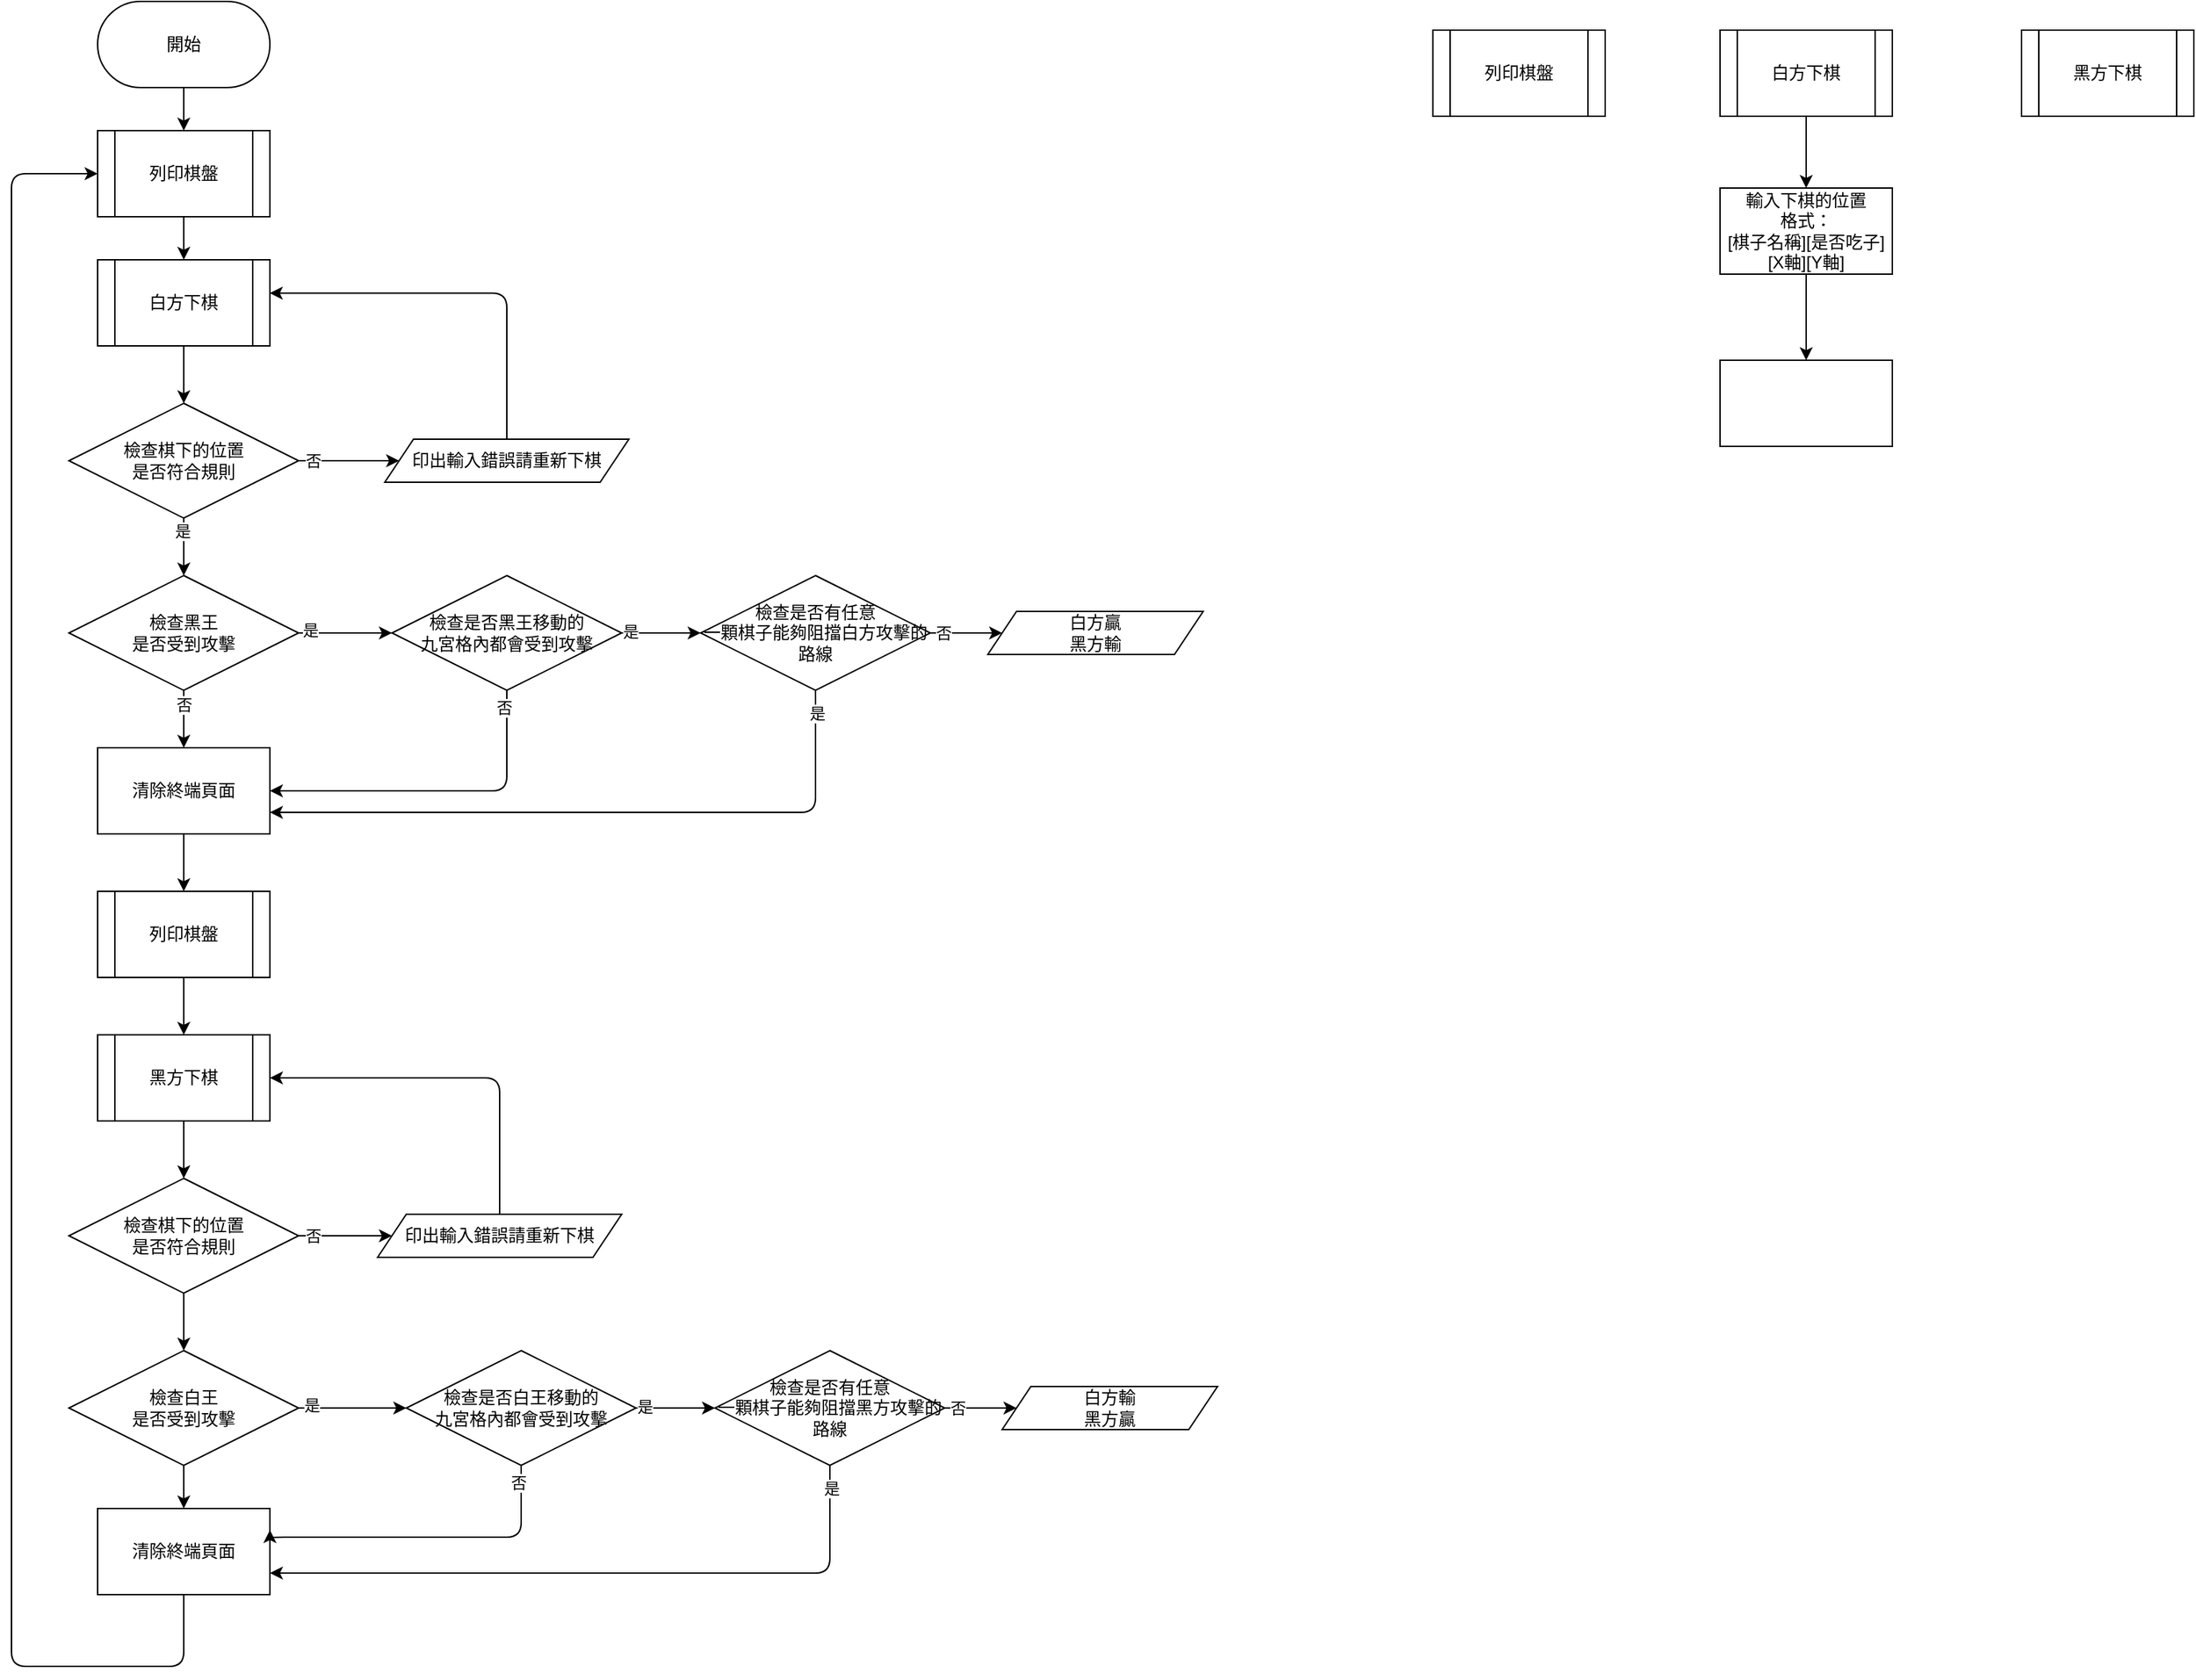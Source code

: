 <mxfile>
    <diagram id="idbbsViPkR7pHPapeVsx" name="Page-1">
        <mxGraphModel dx="1492" dy="838" grid="1" gridSize="10" guides="1" tooltips="1" connect="1" arrows="1" fold="1" page="1" pageScale="1" pageWidth="850" pageHeight="1100" math="0" shadow="0">
            <root>
                <mxCell id="0"/>
                <mxCell id="1" parent="0"/>
                <mxCell id="7" value="" style="edgeStyle=none;html=1;" parent="1" source="3" target="6" edge="1">
                    <mxGeometry relative="1" as="geometry"/>
                </mxCell>
                <mxCell id="3" value="開始" style="rounded=1;whiteSpace=wrap;html=1;arcSize=50;" parent="1" vertex="1">
                    <mxGeometry x="100" y="30" width="120" height="60" as="geometry"/>
                </mxCell>
                <mxCell id="9" value="" style="edgeStyle=none;html=1;" parent="1" source="6" target="8" edge="1">
                    <mxGeometry relative="1" as="geometry"/>
                </mxCell>
                <mxCell id="6" value="列印棋盤" style="shape=process;whiteSpace=wrap;html=1;backgroundOutline=1;" parent="1" vertex="1">
                    <mxGeometry x="100" y="120" width="120" height="60" as="geometry"/>
                </mxCell>
                <mxCell id="21" value="" style="edgeStyle=none;html=1;" parent="1" source="8" target="20" edge="1">
                    <mxGeometry relative="1" as="geometry"/>
                </mxCell>
                <mxCell id="8" value="白方下棋" style="shape=process;whiteSpace=wrap;html=1;backgroundOutline=1;" parent="1" vertex="1">
                    <mxGeometry x="100" y="210" width="120" height="60" as="geometry"/>
                </mxCell>
                <mxCell id="55" value="" style="edgeStyle=orthogonalEdgeStyle;html=1;" parent="1" source="11" target="54" edge="1">
                    <mxGeometry relative="1" as="geometry"/>
                </mxCell>
                <mxCell id="11" value="清除終端頁面" style="rounded=0;whiteSpace=wrap;html=1;" parent="1" vertex="1">
                    <mxGeometry x="100" y="550" width="120" height="60" as="geometry"/>
                </mxCell>
                <mxCell id="27" value="" style="edgeStyle=none;html=1;" parent="1" source="13" target="26" edge="1">
                    <mxGeometry relative="1" as="geometry"/>
                </mxCell>
                <mxCell id="13" value="黑方下棋" style="shape=process;whiteSpace=wrap;html=1;backgroundOutline=1;" parent="1" vertex="1">
                    <mxGeometry x="100" y="750" width="120" height="60" as="geometry"/>
                </mxCell>
                <mxCell id="19" value="" style="edgeStyle=none;html=1;" parent="1" target="11" edge="1">
                    <mxGeometry relative="1" as="geometry">
                        <mxPoint x="160" y="500" as="sourcePoint"/>
                    </mxGeometry>
                </mxCell>
                <mxCell id="25" value="否" style="edgeLabel;html=1;align=center;verticalAlign=middle;resizable=0;points=[];" parent="19" vertex="1" connectable="0">
                    <mxGeometry x="-0.291" relative="1" as="geometry">
                        <mxPoint y="2" as="offset"/>
                    </mxGeometry>
                </mxCell>
                <mxCell id="23" value="" style="edgeStyle=none;html=1;" parent="1" source="20" target="22" edge="1">
                    <mxGeometry relative="1" as="geometry"/>
                </mxCell>
                <mxCell id="24" value="是" style="edgeLabel;html=1;align=center;verticalAlign=middle;resizable=0;points=[];" parent="23" vertex="1" connectable="0">
                    <mxGeometry x="-0.557" y="-1" relative="1" as="geometry">
                        <mxPoint as="offset"/>
                    </mxGeometry>
                </mxCell>
                <mxCell id="36" value="" style="edgeStyle=none;rounded=1;html=1;shadow=0;strokeColor=default;" parent="1" source="20" target="35" edge="1">
                    <mxGeometry relative="1" as="geometry"/>
                </mxCell>
                <mxCell id="38" value="否" style="edgeLabel;html=1;align=center;verticalAlign=middle;resizable=0;points=[];" parent="36" vertex="1" connectable="0">
                    <mxGeometry x="-0.798" y="1" relative="1" as="geometry">
                        <mxPoint x="3" y="1" as="offset"/>
                    </mxGeometry>
                </mxCell>
                <mxCell id="20" value="檢查棋下的位置&lt;br&gt;是否符合規則" style="rhombus;whiteSpace=wrap;html=1;" parent="1" vertex="1">
                    <mxGeometry x="80" y="310" width="160" height="80" as="geometry"/>
                </mxCell>
                <mxCell id="60" value="" style="edgeStyle=orthogonalEdgeStyle;html=1;" parent="1" source="22" target="59" edge="1">
                    <mxGeometry relative="1" as="geometry"/>
                </mxCell>
                <mxCell id="66" value="是" style="edgeLabel;html=1;align=center;verticalAlign=middle;resizable=0;points=[];" parent="60" vertex="1" connectable="0">
                    <mxGeometry x="-0.764" y="2" relative="1" as="geometry">
                        <mxPoint as="offset"/>
                    </mxGeometry>
                </mxCell>
                <mxCell id="22" value="檢查黑王&lt;br&gt;是否受到攻擊" style="rhombus;whiteSpace=wrap;html=1;" parent="1" vertex="1">
                    <mxGeometry x="80" y="430" width="160" height="80" as="geometry"/>
                </mxCell>
                <mxCell id="29" value="" style="edgeStyle=none;html=1;" parent="1" source="26" target="28" edge="1">
                    <mxGeometry relative="1" as="geometry"/>
                </mxCell>
                <mxCell id="26" value="檢查棋下的位置&lt;br&gt;是否符合規則" style="rhombus;whiteSpace=wrap;html=1;" parent="1" vertex="1">
                    <mxGeometry x="80" y="850" width="160" height="80" as="geometry"/>
                </mxCell>
                <mxCell id="31" value="" style="edgeStyle=none;html=1;" parent="1" source="28" target="30" edge="1">
                    <mxGeometry relative="1" as="geometry"/>
                </mxCell>
                <mxCell id="28" value="檢查白王&lt;br&gt;是否受到攻擊" style="rhombus;whiteSpace=wrap;html=1;" parent="1" vertex="1">
                    <mxGeometry x="80" y="970" width="160" height="80" as="geometry"/>
                </mxCell>
                <mxCell id="48" style="edgeStyle=orthogonalEdgeStyle;html=1;exitX=0.5;exitY=1;exitDx=0;exitDy=0;entryX=0;entryY=0.5;entryDx=0;entryDy=0;" parent="1" source="30" target="6" edge="1">
                    <mxGeometry relative="1" as="geometry">
                        <Array as="points">
                            <mxPoint x="160" y="1190"/>
                            <mxPoint x="40" y="1190"/>
                            <mxPoint x="40" y="150"/>
                        </Array>
                    </mxGeometry>
                </mxCell>
                <mxCell id="30" value="清除終端頁面" style="whiteSpace=wrap;html=1;" parent="1" vertex="1">
                    <mxGeometry x="100" y="1080" width="120" height="60" as="geometry"/>
                </mxCell>
                <mxCell id="37" style="edgeStyle=orthogonalEdgeStyle;rounded=1;html=1;exitX=0.5;exitY=0;exitDx=0;exitDy=0;shadow=0;strokeColor=default;entryX=0.999;entryY=0.387;entryDx=0;entryDy=0;entryPerimeter=0;" parent="1" source="35" target="8" edge="1">
                    <mxGeometry relative="1" as="geometry">
                        <mxPoint x="230.0" y="240" as="targetPoint"/>
                    </mxGeometry>
                </mxCell>
                <mxCell id="35" value="印出輸入錯誤請重新下棋" style="shape=parallelogram;perimeter=parallelogramPerimeter;whiteSpace=wrap;html=1;fixedSize=1;" parent="1" vertex="1">
                    <mxGeometry x="300" y="335" width="170" height="30" as="geometry"/>
                </mxCell>
                <mxCell id="56" value="" style="edgeStyle=orthogonalEdgeStyle;html=1;" parent="1" source="54" target="13" edge="1">
                    <mxGeometry relative="1" as="geometry"/>
                </mxCell>
                <mxCell id="54" value="列印棋盤" style="shape=process;whiteSpace=wrap;html=1;backgroundOutline=1;" parent="1" vertex="1">
                    <mxGeometry x="100" y="650" width="120" height="60" as="geometry"/>
                </mxCell>
                <mxCell id="61" style="edgeStyle=orthogonalEdgeStyle;html=1;exitX=0.5;exitY=1;exitDx=0;exitDy=0;entryX=1;entryY=0.5;entryDx=0;entryDy=0;" parent="1" source="59" target="11" edge="1">
                    <mxGeometry relative="1" as="geometry">
                        <Array as="points">
                            <mxPoint x="385" y="580"/>
                        </Array>
                    </mxGeometry>
                </mxCell>
                <mxCell id="62" value="否" style="edgeLabel;html=1;align=center;verticalAlign=middle;resizable=0;points=[];" parent="61" vertex="1" connectable="0">
                    <mxGeometry x="-0.9" y="-2" relative="1" as="geometry">
                        <mxPoint as="offset"/>
                    </mxGeometry>
                </mxCell>
                <mxCell id="64" value="" style="edgeStyle=orthogonalEdgeStyle;html=1;" parent="1" source="59" target="63" edge="1">
                    <mxGeometry relative="1" as="geometry"/>
                </mxCell>
                <mxCell id="65" value="是" style="edgeLabel;html=1;align=center;verticalAlign=middle;resizable=0;points=[];" parent="64" vertex="1" connectable="0">
                    <mxGeometry x="-0.782" y="1" relative="1" as="geometry">
                        <mxPoint as="offset"/>
                    </mxGeometry>
                </mxCell>
                <mxCell id="59" value="檢查是否黑王移動的&lt;br&gt;九宮格內都會受到攻擊" style="rhombus;whiteSpace=wrap;html=1;" parent="1" vertex="1">
                    <mxGeometry x="305" y="430" width="160" height="80" as="geometry"/>
                </mxCell>
                <mxCell id="67" style="edgeStyle=orthogonalEdgeStyle;html=1;exitX=0.5;exitY=1;exitDx=0;exitDy=0;entryX=1;entryY=0.75;entryDx=0;entryDy=0;" parent="1" source="63" target="11" edge="1">
                    <mxGeometry relative="1" as="geometry"/>
                </mxCell>
                <mxCell id="68" value="是" style="edgeLabel;html=1;align=center;verticalAlign=middle;resizable=0;points=[];" parent="67" vertex="1" connectable="0">
                    <mxGeometry x="-0.934" y="1" relative="1" as="geometry">
                        <mxPoint as="offset"/>
                    </mxGeometry>
                </mxCell>
                <mxCell id="70" value="" style="edgeStyle=orthogonalEdgeStyle;html=1;" parent="1" source="63" target="69" edge="1">
                    <mxGeometry relative="1" as="geometry"/>
                </mxCell>
                <mxCell id="71" value="否" style="edgeLabel;html=1;align=center;verticalAlign=middle;resizable=0;points=[];" parent="70" vertex="1" connectable="0">
                    <mxGeometry x="-0.649" y="-1" relative="1" as="geometry">
                        <mxPoint y="-1" as="offset"/>
                    </mxGeometry>
                </mxCell>
                <mxCell id="63" value="檢查是否有任意&lt;br&gt;一顆棋子能夠阻擋白方攻擊的路線" style="rhombus;whiteSpace=wrap;html=1;" parent="1" vertex="1">
                    <mxGeometry x="520" y="430" width="160" height="80" as="geometry"/>
                </mxCell>
                <mxCell id="69" value="白方贏&lt;br&gt;黑方輸" style="shape=parallelogram;perimeter=parallelogramPerimeter;whiteSpace=wrap;html=1;fixedSize=1;" parent="1" vertex="1">
                    <mxGeometry x="720" y="455" width="150" height="30" as="geometry"/>
                </mxCell>
                <mxCell id="72" value="" style="edgeStyle=orthogonalEdgeStyle;rounded=1;html=1;shadow=0;strokeColor=default;exitX=1;exitY=0.5;exitDx=0;exitDy=0;" parent="1" source="26" target="75" edge="1">
                    <mxGeometry relative="1" as="geometry">
                        <mxPoint x="260.12" y="896.78" as="sourcePoint"/>
                    </mxGeometry>
                </mxCell>
                <mxCell id="73" value="否" style="edgeLabel;html=1;align=center;verticalAlign=middle;resizable=0;points=[];" parent="72" vertex="1" connectable="0">
                    <mxGeometry x="-0.798" y="1" relative="1" as="geometry">
                        <mxPoint x="3" y="1" as="offset"/>
                    </mxGeometry>
                </mxCell>
                <mxCell id="74" style="edgeStyle=orthogonalEdgeStyle;rounded=1;html=1;exitX=0.5;exitY=0;exitDx=0;exitDy=0;shadow=0;strokeColor=default;entryX=1;entryY=0.5;entryDx=0;entryDy=0;" parent="1" source="75" target="13" edge="1">
                    <mxGeometry relative="1" as="geometry">
                        <mxPoint x="240.0" y="780" as="targetPoint"/>
                    </mxGeometry>
                </mxCell>
                <mxCell id="75" value="印出輸入錯誤請重新下棋" style="shape=parallelogram;perimeter=parallelogramPerimeter;whiteSpace=wrap;html=1;fixedSize=1;" parent="1" vertex="1">
                    <mxGeometry x="295" y="875" width="170" height="30" as="geometry"/>
                </mxCell>
                <mxCell id="76" value="" style="edgeStyle=orthogonalEdgeStyle;html=1;exitX=1;exitY=0.5;exitDx=0;exitDy=0;" parent="1" source="28" target="82" edge="1">
                    <mxGeometry relative="1" as="geometry">
                        <mxPoint x="240" y="1000" as="sourcePoint"/>
                    </mxGeometry>
                </mxCell>
                <mxCell id="77" value="是" style="edgeLabel;html=1;align=center;verticalAlign=middle;resizable=0;points=[];" parent="76" vertex="1" connectable="0">
                    <mxGeometry x="-0.764" y="2" relative="1" as="geometry">
                        <mxPoint as="offset"/>
                    </mxGeometry>
                </mxCell>
                <mxCell id="78" style="edgeStyle=orthogonalEdgeStyle;html=1;exitX=0.5;exitY=1;exitDx=0;exitDy=0;entryX=1;entryY=0.25;entryDx=0;entryDy=0;" parent="1" source="82" target="30" edge="1">
                    <mxGeometry relative="1" as="geometry">
                        <mxPoint x="230.0" y="1125" as="targetPoint"/>
                        <Array as="points">
                            <mxPoint x="395" y="1100"/>
                            <mxPoint x="220" y="1100"/>
                        </Array>
                    </mxGeometry>
                </mxCell>
                <mxCell id="79" value="否" style="edgeLabel;html=1;align=center;verticalAlign=middle;resizable=0;points=[];" parent="78" vertex="1" connectable="0">
                    <mxGeometry x="-0.9" y="-2" relative="1" as="geometry">
                        <mxPoint as="offset"/>
                    </mxGeometry>
                </mxCell>
                <mxCell id="80" value="" style="edgeStyle=orthogonalEdgeStyle;html=1;" parent="1" source="82" target="87" edge="1">
                    <mxGeometry relative="1" as="geometry"/>
                </mxCell>
                <mxCell id="81" value="是" style="edgeLabel;html=1;align=center;verticalAlign=middle;resizable=0;points=[];" parent="80" vertex="1" connectable="0">
                    <mxGeometry x="-0.782" y="1" relative="1" as="geometry">
                        <mxPoint as="offset"/>
                    </mxGeometry>
                </mxCell>
                <mxCell id="82" value="檢查是否白王移動的&lt;br&gt;九宮格內都會受到攻擊" style="rhombus;whiteSpace=wrap;html=1;" parent="1" vertex="1">
                    <mxGeometry x="315" y="970" width="160" height="80" as="geometry"/>
                </mxCell>
                <mxCell id="83" style="edgeStyle=orthogonalEdgeStyle;html=1;exitX=0.5;exitY=1;exitDx=0;exitDy=0;entryX=1;entryY=0.75;entryDx=0;entryDy=0;" parent="1" source="87" target="30" edge="1">
                    <mxGeometry relative="1" as="geometry">
                        <mxPoint x="200" y="1210" as="targetPoint"/>
                        <Array as="points">
                            <mxPoint x="610" y="1125"/>
                        </Array>
                    </mxGeometry>
                </mxCell>
                <mxCell id="84" value="是" style="edgeLabel;html=1;align=center;verticalAlign=middle;resizable=0;points=[];" parent="83" vertex="1" connectable="0">
                    <mxGeometry x="-0.934" y="1" relative="1" as="geometry">
                        <mxPoint as="offset"/>
                    </mxGeometry>
                </mxCell>
                <mxCell id="85" value="" style="edgeStyle=orthogonalEdgeStyle;html=1;" parent="1" source="87" target="88" edge="1">
                    <mxGeometry relative="1" as="geometry"/>
                </mxCell>
                <mxCell id="86" value="否" style="edgeLabel;html=1;align=center;verticalAlign=middle;resizable=0;points=[];" parent="85" vertex="1" connectable="0">
                    <mxGeometry x="-0.649" y="-1" relative="1" as="geometry">
                        <mxPoint y="-1" as="offset"/>
                    </mxGeometry>
                </mxCell>
                <mxCell id="87" value="檢查是否有任意&lt;br&gt;一顆棋子能夠阻擋黑方攻擊的路線" style="rhombus;whiteSpace=wrap;html=1;" parent="1" vertex="1">
                    <mxGeometry x="530" y="970" width="160" height="80" as="geometry"/>
                </mxCell>
                <mxCell id="88" value="白方輸&lt;br&gt;黑方贏" style="shape=parallelogram;perimeter=parallelogramPerimeter;whiteSpace=wrap;html=1;fixedSize=1;" parent="1" vertex="1">
                    <mxGeometry x="730" y="995" width="150" height="30" as="geometry"/>
                </mxCell>
                <mxCell id="100" value="" style="edgeStyle=none;html=1;" parent="1" source="89" target="99" edge="1">
                    <mxGeometry relative="1" as="geometry"/>
                </mxCell>
                <mxCell id="89" value="白方下棋" style="shape=process;whiteSpace=wrap;html=1;backgroundOutline=1;" parent="1" vertex="1">
                    <mxGeometry x="1230" y="50" width="120" height="60" as="geometry"/>
                </mxCell>
                <mxCell id="90" value="列印棋盤" style="shape=process;whiteSpace=wrap;html=1;backgroundOutline=1;" parent="1" vertex="1">
                    <mxGeometry x="1030" y="50" width="120" height="60" as="geometry"/>
                </mxCell>
                <mxCell id="98" value="黑方下棋" style="shape=process;whiteSpace=wrap;html=1;backgroundOutline=1;" parent="1" vertex="1">
                    <mxGeometry x="1440" y="50" width="120" height="60" as="geometry"/>
                </mxCell>
                <mxCell id="102" value="" style="edgeStyle=none;html=1;" parent="1" source="99" target="101" edge="1">
                    <mxGeometry relative="1" as="geometry"/>
                </mxCell>
                <mxCell id="99" value="輸入下棋的位置&lt;br&gt;格式：&lt;br&gt;[棋子名稱][是否吃子][X軸][Y軸]" style="rounded=0;whiteSpace=wrap;html=1;shadow=0;glass=0;sketch=0;" parent="1" vertex="1">
                    <mxGeometry x="1230" y="160" width="120" height="60" as="geometry"/>
                </mxCell>
                <mxCell id="101" value="" style="whiteSpace=wrap;html=1;rounded=0;shadow=0;glass=0;sketch=0;" parent="1" vertex="1">
                    <mxGeometry x="1230" y="280" width="120" height="60" as="geometry"/>
                </mxCell>
            </root>
        </mxGraphModel>
    </diagram>
    <diagram id="IaQotn1RtYoDpwKPDBiT" name="Page-2">
        <mxGraphModel dx="746" dy="419" grid="1" gridSize="10" guides="1" tooltips="1" connect="1" arrows="1" fold="1" page="1" pageScale="1" pageWidth="850" pageHeight="1100" math="0" shadow="0">
            <root>
                <mxCell id="0"/>
                <mxCell id="1" parent="0"/>
                <mxCell id="ydl_k0N68RKYvgnCf5BA-1" value="&lt;h1&gt;Heading&lt;/h1&gt;&lt;p&gt;Lorem ipsum dolor sit amet, consectetur adipisicing elit, sed do eiusmod tempor incididunt ut labore et dolore magna aliqua.&lt;/p&gt;" style="text;html=1;strokeColor=none;fillColor=none;spacing=5;spacingTop=-20;whiteSpace=wrap;overflow=hidden;rounded=0;" vertex="1" parent="1">
                    <mxGeometry x="30" y="20" width="190" height="120" as="geometry"/>
                </mxCell>
            </root>
        </mxGraphModel>
    </diagram>
</mxfile>